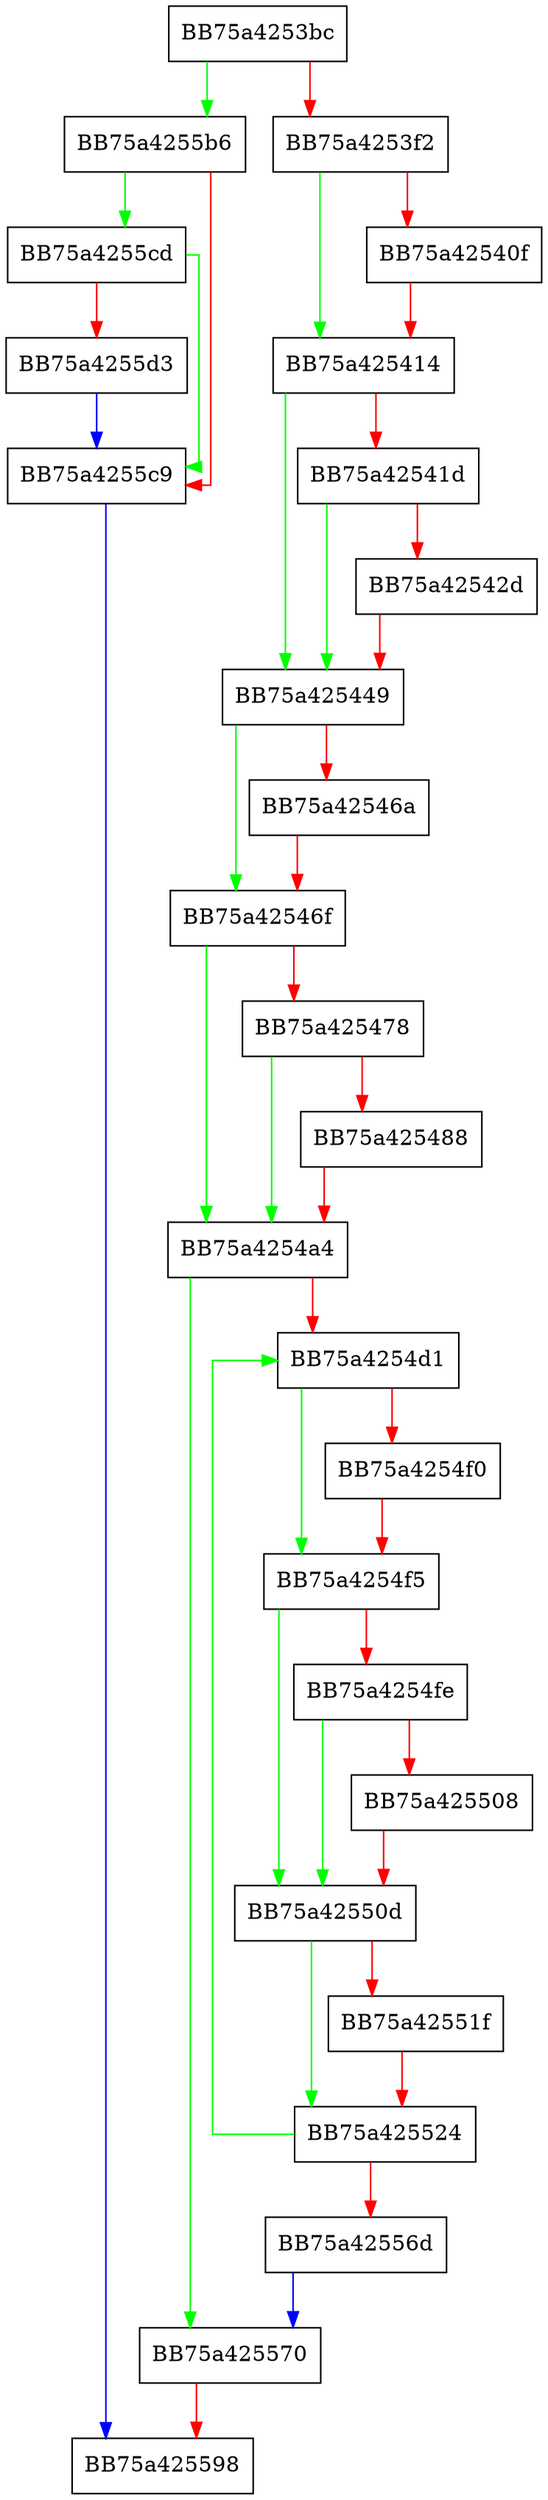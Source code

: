 digraph ZeroFill {
  node [shape="box"];
  graph [splines=ortho];
  BB75a4253bc -> BB75a4255b6 [color="green"];
  BB75a4253bc -> BB75a4253f2 [color="red"];
  BB75a4253f2 -> BB75a425414 [color="green"];
  BB75a4253f2 -> BB75a42540f [color="red"];
  BB75a42540f -> BB75a425414 [color="red"];
  BB75a425414 -> BB75a425449 [color="green"];
  BB75a425414 -> BB75a42541d [color="red"];
  BB75a42541d -> BB75a425449 [color="green"];
  BB75a42541d -> BB75a42542d [color="red"];
  BB75a42542d -> BB75a425449 [color="red"];
  BB75a425449 -> BB75a42546f [color="green"];
  BB75a425449 -> BB75a42546a [color="red"];
  BB75a42546a -> BB75a42546f [color="red"];
  BB75a42546f -> BB75a4254a4 [color="green"];
  BB75a42546f -> BB75a425478 [color="red"];
  BB75a425478 -> BB75a4254a4 [color="green"];
  BB75a425478 -> BB75a425488 [color="red"];
  BB75a425488 -> BB75a4254a4 [color="red"];
  BB75a4254a4 -> BB75a425570 [color="green"];
  BB75a4254a4 -> BB75a4254d1 [color="red"];
  BB75a4254d1 -> BB75a4254f5 [color="green"];
  BB75a4254d1 -> BB75a4254f0 [color="red"];
  BB75a4254f0 -> BB75a4254f5 [color="red"];
  BB75a4254f5 -> BB75a42550d [color="green"];
  BB75a4254f5 -> BB75a4254fe [color="red"];
  BB75a4254fe -> BB75a42550d [color="green"];
  BB75a4254fe -> BB75a425508 [color="red"];
  BB75a425508 -> BB75a42550d [color="red"];
  BB75a42550d -> BB75a425524 [color="green"];
  BB75a42550d -> BB75a42551f [color="red"];
  BB75a42551f -> BB75a425524 [color="red"];
  BB75a425524 -> BB75a4254d1 [color="green"];
  BB75a425524 -> BB75a42556d [color="red"];
  BB75a42556d -> BB75a425570 [color="blue"];
  BB75a425570 -> BB75a425598 [color="red"];
  BB75a4255b6 -> BB75a4255cd [color="green"];
  BB75a4255b6 -> BB75a4255c9 [color="red"];
  BB75a4255c9 -> BB75a425598 [color="blue"];
  BB75a4255cd -> BB75a4255c9 [color="green"];
  BB75a4255cd -> BB75a4255d3 [color="red"];
  BB75a4255d3 -> BB75a4255c9 [color="blue"];
}